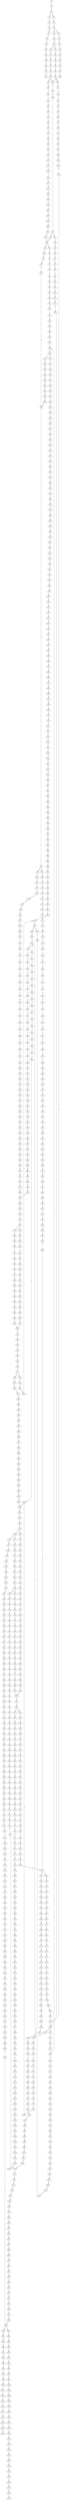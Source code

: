 strict digraph  {
	S0 -> S1 [ label = C ];
	S1 -> S2 [ label = C ];
	S2 -> S3 [ label = C ];
	S2 -> S4 [ label = T ];
	S3 -> S5 [ label = A ];
	S4 -> S6 [ label = A ];
	S5 -> S7 [ label = G ];
	S6 -> S8 [ label = G ];
	S7 -> S9 [ label = T ];
	S7 -> S10 [ label = G ];
	S8 -> S11 [ label = G ];
	S9 -> S12 [ label = T ];
	S10 -> S13 [ label = T ];
	S11 -> S14 [ label = T ];
	S12 -> S15 [ label = G ];
	S13 -> S16 [ label = G ];
	S14 -> S17 [ label = G ];
	S15 -> S18 [ label = T ];
	S16 -> S19 [ label = C ];
	S16 -> S20 [ label = G ];
	S17 -> S21 [ label = T ];
	S18 -> S22 [ label = G ];
	S19 -> S23 [ label = G ];
	S20 -> S24 [ label = G ];
	S21 -> S25 [ label = G ];
	S22 -> S26 [ label = C ];
	S23 -> S27 [ label = C ];
	S24 -> S28 [ label = C ];
	S25 -> S29 [ label = C ];
	S26 -> S30 [ label = G ];
	S27 -> S31 [ label = G ];
	S28 -> S32 [ label = T ];
	S29 -> S33 [ label = G ];
	S30 -> S34 [ label = T ];
	S31 -> S35 [ label = T ];
	S32 -> S36 [ label = T ];
	S33 -> S37 [ label = T ];
	S34 -> S38 [ label = C ];
	S35 -> S39 [ label = C ];
	S36 -> S40 [ label = C ];
	S37 -> S41 [ label = C ];
	S38 -> S42 [ label = G ];
	S39 -> S43 [ label = G ];
	S40 -> S44 [ label = G ];
	S41 -> S42 [ label = G ];
	S42 -> S45 [ label = A ];
	S43 -> S46 [ label = T ];
	S44 -> S47 [ label = A ];
	S45 -> S48 [ label = A ];
	S46 -> S49 [ label = G ];
	S47 -> S50 [ label = A ];
	S48 -> S51 [ label = C ];
	S49 -> S52 [ label = C ];
	S50 -> S53 [ label = C ];
	S51 -> S54 [ label = C ];
	S51 -> S55 [ label = A ];
	S52 -> S56 [ label = A ];
	S53 -> S57 [ label = A ];
	S54 -> S58 [ label = T ];
	S55 -> S59 [ label = C ];
	S56 -> S60 [ label = T ];
	S57 -> S61 [ label = C ];
	S58 -> S62 [ label = T ];
	S58 -> S63 [ label = G ];
	S59 -> S64 [ label = C ];
	S60 -> S65 [ label = C ];
	S61 -> S66 [ label = G ];
	S62 -> S67 [ label = C ];
	S63 -> S68 [ label = T ];
	S64 -> S69 [ label = C ];
	S65 -> S70 [ label = C ];
	S66 -> S71 [ label = C ];
	S67 -> S72 [ label = G ];
	S68 -> S73 [ label = C ];
	S69 -> S74 [ label = G ];
	S70 -> S75 [ label = G ];
	S71 -> S76 [ label = G ];
	S72 -> S77 [ label = T ];
	S73 -> S78 [ label = G ];
	S74 -> S79 [ label = T ];
	S75 -> S80 [ label = C ];
	S76 -> S81 [ label = C ];
	S77 -> S82 [ label = A ];
	S78 -> S83 [ label = C ];
	S79 -> S84 [ label = A ];
	S80 -> S85 [ label = A ];
	S81 -> S86 [ label = A ];
	S82 -> S87 [ label = C ];
	S83 -> S88 [ label = G ];
	S84 -> S89 [ label = C ];
	S85 -> S90 [ label = C ];
	S86 -> S91 [ label = C ];
	S87 -> S92 [ label = T ];
	S88 -> S93 [ label = C ];
	S89 -> S94 [ label = G ];
	S90 -> S95 [ label = G ];
	S91 -> S96 [ label = G ];
	S92 -> S97 [ label = T ];
	S93 -> S98 [ label = G ];
	S93 -> S99 [ label = A ];
	S94 -> S100 [ label = T ];
	S95 -> S101 [ label = T ];
	S96 -> S102 [ label = T ];
	S97 -> S103 [ label = C ];
	S98 -> S104 [ label = A ];
	S99 -> S105 [ label = A ];
	S100 -> S106 [ label = C ];
	S101 -> S107 [ label = C ];
	S102 -> S108 [ label = C ];
	S103 -> S109 [ label = A ];
	S104 -> S110 [ label = G ];
	S105 -> S111 [ label = C ];
	S106 -> S112 [ label = C ];
	S107 -> S113 [ label = G ];
	S108 -> S114 [ label = C ];
	S109 -> S115 [ label = A ];
	S110 -> S116 [ label = C ];
	S111 -> S117 [ label = C ];
	S112 -> S118 [ label = A ];
	S113 -> S119 [ label = A ];
	S114 -> S120 [ label = A ];
	S115 -> S121 [ label = G ];
	S116 -> S122 [ label = A ];
	S117 -> S123 [ label = C ];
	S118 -> S124 [ label = G ];
	S119 -> S125 [ label = G ];
	S120 -> S126 [ label = G ];
	S121 -> S127 [ label = C ];
	S122 -> S128 [ label = G ];
	S123 -> S129 [ label = G ];
	S124 -> S130 [ label = C ];
	S125 -> S131 [ label = C ];
	S126 -> S130 [ label = C ];
	S127 -> S132 [ label = G ];
	S128 -> S133 [ label = T ];
	S129 -> S134 [ label = T ];
	S130 -> S135 [ label = T ];
	S130 -> S136 [ label = G ];
	S131 -> S137 [ label = G ];
	S132 -> S138 [ label = A ];
	S133 -> S139 [ label = G ];
	S134 -> S140 [ label = A ];
	S135 -> S141 [ label = T ];
	S136 -> S142 [ label = A ];
	S137 -> S143 [ label = A ];
	S138 -> S144 [ label = G ];
	S139 -> S145 [ label = C ];
	S140 -> S146 [ label = C ];
	S141 -> S147 [ label = C ];
	S142 -> S148 [ label = G ];
	S143 -> S149 [ label = G ];
	S144 -> S150 [ label = T ];
	S145 -> S151 [ label = A ];
	S146 -> S152 [ label = A ];
	S147 -> S153 [ label = A ];
	S148 -> S154 [ label = T ];
	S149 -> S155 [ label = T ];
	S150 -> S156 [ label = C ];
	S151 -> S157 [ label = A ];
	S152 -> S158 [ label = G ];
	S153 -> S159 [ label = C ];
	S154 -> S160 [ label = C ];
	S155 -> S161 [ label = C ];
	S156 -> S162 [ label = C ];
	S157 -> S163 [ label = C ];
	S158 -> S164 [ label = C ];
	S159 -> S165 [ label = G ];
	S160 -> S162 [ label = C ];
	S160 -> S166 [ label = T ];
	S161 -> S167 [ label = G ];
	S162 -> S168 [ label = C ];
	S163 -> S169 [ label = A ];
	S164 -> S170 [ label = A ];
	S165 -> S171 [ label = C ];
	S166 -> S172 [ label = C ];
	S167 -> S173 [ label = A ];
	S168 -> S174 [ label = T ];
	S168 -> S175 [ label = G ];
	S169 -> S176 [ label = G ];
	S170 -> S177 [ label = G ];
	S171 -> S178 [ label = C ];
	S172 -> S179 [ label = G ];
	S173 -> S180 [ label = A ];
	S174 -> S181 [ label = C ];
	S175 -> S182 [ label = C ];
	S176 -> S183 [ label = C ];
	S177 -> S184 [ label = G ];
	S178 -> S185 [ label = C ];
	S179 -> S186 [ label = T ];
	S180 -> S187 [ label = C ];
	S181 -> S188 [ label = C ];
	S182 -> S189 [ label = C ];
	S183 -> S190 [ label = T ];
	S184 -> S191 [ label = T ];
	S185 -> S192 [ label = T ];
	S186 -> S193 [ label = C ];
	S187 -> S194 [ label = C ];
	S188 -> S195 [ label = G ];
	S189 -> S196 [ label = T ];
	S190 -> S197 [ label = A ];
	S191 -> S198 [ label = G ];
	S192 -> S199 [ label = T ];
	S193 -> S200 [ label = T ];
	S194 -> S58 [ label = T ];
	S195 -> S201 [ label = G ];
	S196 -> S202 [ label = G ];
	S197 -> S203 [ label = C ];
	S198 -> S204 [ label = C ];
	S199 -> S205 [ label = C ];
	S200 -> S206 [ label = G ];
	S201 -> S207 [ label = T ];
	S202 -> S208 [ label = T ];
	S203 -> S209 [ label = G ];
	S204 -> S210 [ label = A ];
	S205 -> S211 [ label = A ];
	S206 -> S212 [ label = T ];
	S207 -> S213 [ label = C ];
	S208 -> S214 [ label = C ];
	S209 -> S215 [ label = A ];
	S210 -> S216 [ label = C ];
	S211 -> S217 [ label = T ];
	S212 -> S218 [ label = T ];
	S213 -> S219 [ label = T ];
	S214 -> S220 [ label = G ];
	S215 -> S221 [ label = G ];
	S216 -> S222 [ label = G ];
	S217 -> S223 [ label = C ];
	S218 -> S224 [ label = C ];
	S219 -> S225 [ label = G ];
	S220 -> S226 [ label = C ];
	S221 -> S227 [ label = A ];
	S222 -> S228 [ label = C ];
	S223 -> S229 [ label = C ];
	S224 -> S230 [ label = C ];
	S225 -> S231 [ label = G ];
	S226 -> S88 [ label = G ];
	S227 -> S232 [ label = A ];
	S228 -> S233 [ label = G ];
	S229 -> S234 [ label = A ];
	S230 -> S235 [ label = G ];
	S231 -> S236 [ label = A ];
	S232 -> S237 [ label = C ];
	S233 -> S238 [ label = G ];
	S234 -> S239 [ label = G ];
	S235 -> S240 [ label = T ];
	S236 -> S241 [ label = G ];
	S237 -> S242 [ label = T ];
	S238 -> S243 [ label = T ];
	S239 -> S244 [ label = A ];
	S240 -> S245 [ label = G ];
	S241 -> S246 [ label = G ];
	S242 -> S247 [ label = G ];
	S243 -> S248 [ label = G ];
	S244 -> S249 [ label = A ];
	S245 -> S250 [ label = G ];
	S246 -> S251 [ label = G ];
	S247 -> S252 [ label = G ];
	S248 -> S253 [ label = C ];
	S249 -> S254 [ label = C ];
	S250 -> S255 [ label = C ];
	S251 -> S256 [ label = T ];
	S252 -> S257 [ label = C ];
	S253 -> S258 [ label = C ];
	S254 -> S259 [ label = C ];
	S255 -> S260 [ label = C ];
	S256 -> S261 [ label = G ];
	S257 -> S262 [ label = G ];
	S258 -> S263 [ label = G ];
	S259 -> S264 [ label = A ];
	S259 -> S265 [ label = G ];
	S260 -> S266 [ label = C ];
	S261 -> S267 [ label = T ];
	S262 -> S268 [ label = C ];
	S263 -> S269 [ label = C ];
	S264 -> S270 [ label = G ];
	S264 -> S271 [ label = C ];
	S265 -> S272 [ label = G ];
	S266 -> S273 [ label = G ];
	S267 -> S274 [ label = T ];
	S268 -> S275 [ label = A ];
	S269 -> S276 [ label = A ];
	S270 -> S277 [ label = A ];
	S271 -> S278 [ label = C ];
	S272 -> S279 [ label = A ];
	S273 -> S280 [ label = T ];
	S274 -> S281 [ label = C ];
	S275 -> S282 [ label = G ];
	S276 -> S283 [ label = A ];
	S277 -> S284 [ label = C ];
	S278 -> S285 [ label = A ];
	S279 -> S286 [ label = C ];
	S280 -> S287 [ label = C ];
	S281 -> S288 [ label = C ];
	S282 -> S289 [ label = C ];
	S283 -> S290 [ label = C ];
	S284 -> S291 [ label = T ];
	S285 -> S292 [ label = C ];
	S286 -> S293 [ label = G ];
	S287 -> S294 [ label = C ];
	S288 -> S295 [ label = A ];
	S289 -> S296 [ label = G ];
	S290 -> S297 [ label = C ];
	S291 -> S298 [ label = C ];
	S292 -> S299 [ label = C ];
	S293 -> S300 [ label = C ];
	S294 -> S301 [ label = A ];
	S295 -> S302 [ label = G ];
	S296 -> S303 [ label = G ];
	S297 -> S304 [ label = A ];
	S298 -> S305 [ label = C ];
	S299 -> S306 [ label = C ];
	S300 -> S307 [ label = C ];
	S301 -> S308 [ label = G ];
	S302 -> S309 [ label = C ];
	S303 -> S310 [ label = G ];
	S304 -> S311 [ label = G ];
	S305 -> S312 [ label = C ];
	S306 -> S313 [ label = C ];
	S307 -> S314 [ label = C ];
	S308 -> S315 [ label = T ];
	S309 -> S316 [ label = A ];
	S310 -> S317 [ label = T ];
	S311 -> S318 [ label = T ];
	S312 -> S319 [ label = A ];
	S313 -> S320 [ label = T ];
	S314 -> S321 [ label = A ];
	S315 -> S322 [ label = A ];
	S316 -> S323 [ label = G ];
	S317 -> S324 [ label = G ];
	S318 -> S325 [ label = C ];
	S319 -> S326 [ label = T ];
	S320 -> S327 [ label = T ];
	S321 -> S328 [ label = T ];
	S322 -> S329 [ label = G ];
	S323 -> S330 [ label = A ];
	S324 -> S331 [ label = C ];
	S325 -> S332 [ label = G ];
	S326 -> S333 [ label = C ];
	S327 -> S334 [ label = C ];
	S328 -> S335 [ label = C ];
	S329 -> S336 [ label = G ];
	S329 -> S337 [ label = C ];
	S330 -> S338 [ label = T ];
	S331 -> S339 [ label = C ];
	S332 -> S340 [ label = C ];
	S333 -> S341 [ label = T ];
	S334 -> S342 [ label = C ];
	S334 -> S343 [ label = G ];
	S335 -> S344 [ label = G ];
	S336 -> S345 [ label = G ];
	S337 -> S346 [ label = T ];
	S338 -> S347 [ label = A ];
	S339 -> S348 [ label = G ];
	S340 -> S349 [ label = G ];
	S341 -> S350 [ label = G ];
	S342 -> S351 [ label = T ];
	S343 -> S352 [ label = A ];
	S344 -> S353 [ label = T ];
	S345 -> S354 [ label = T ];
	S346 -> S355 [ label = C ];
	S347 -> S356 [ label = A ];
	S348 -> S357 [ label = C ];
	S349 -> S358 [ label = C ];
	S350 -> S359 [ label = C ];
	S351 -> S360 [ label = G ];
	S352 -> S361 [ label = T ];
	S353 -> S362 [ label = C ];
	S354 -> S363 [ label = C ];
	S355 -> S364 [ label = C ];
	S356 -> S365 [ label = A ];
	S357 -> S366 [ label = C ];
	S358 -> S367 [ label = A ];
	S359 -> S368 [ label = C ];
	S360 -> S369 [ label = T ];
	S361 -> S370 [ label = C ];
	S362 -> S371 [ label = C ];
	S363 -> S372 [ label = A ];
	S364 -> S373 [ label = A ];
	S365 -> S374 [ label = A ];
	S366 -> S375 [ label = G ];
	S367 -> S376 [ label = G ];
	S368 -> S377 [ label = A ];
	S369 -> S378 [ label = C ];
	S370 -> S379 [ label = G ];
	S371 -> S380 [ label = T ];
	S372 -> S381 [ label = C ];
	S373 -> S382 [ label = C ];
	S374 -> S383 [ label = A ];
	S375 -> S384 [ label = G ];
	S376 -> S385 [ label = C ];
	S377 -> S386 [ label = G ];
	S378 -> S387 [ label = C ];
	S379 -> S388 [ label = T ];
	S380 -> S389 [ label = C ];
	S381 -> S390 [ label = T ];
	S382 -> S391 [ label = C ];
	S383 -> S392 [ label = C ];
	S384 -> S393 [ label = T ];
	S385 -> S394 [ label = C ];
	S386 -> S395 [ label = T ];
	S387 -> S396 [ label = T ];
	S388 -> S397 [ label = T ];
	S389 -> S398 [ label = T ];
	S390 -> S399 [ label = C ];
	S391 -> S400 [ label = G ];
	S392 -> S401 [ label = T ];
	S393 -> S402 [ label = G ];
	S394 -> S403 [ label = G ];
	S395 -> S404 [ label = C ];
	S396 -> S405 [ label = T ];
	S397 -> S406 [ label = T ];
	S398 -> S407 [ label = T ];
	S399 -> S408 [ label = G ];
	S400 -> S409 [ label = G ];
	S401 -> S410 [ label = T ];
	S402 -> S411 [ label = G ];
	S403 -> S412 [ label = G ];
	S404 -> S413 [ label = G ];
	S405 -> S414 [ label = G ];
	S406 -> S415 [ label = G ];
	S407 -> S416 [ label = C ];
	S408 -> S417 [ label = C ];
	S409 -> S418 [ label = A ];
	S410 -> S419 [ label = T ];
	S411 -> S420 [ label = T ];
	S412 -> S421 [ label = T ];
	S413 -> S422 [ label = T ];
	S414 -> S423 [ label = T ];
	S415 -> S424 [ label = T ];
	S416 -> S425 [ label = T ];
	S417 -> S426 [ label = T ];
	S418 -> S427 [ label = C ];
	S419 -> S428 [ label = G ];
	S420 -> S429 [ label = G ];
	S421 -> S430 [ label = G ];
	S422 -> S431 [ label = A ];
	S423 -> S432 [ label = A ];
	S424 -> S433 [ label = A ];
	S425 -> S434 [ label = C ];
	S426 -> S435 [ label = T ];
	S427 -> S436 [ label = G ];
	S428 -> S437 [ label = C ];
	S429 -> S438 [ label = G ];
	S430 -> S439 [ label = G ];
	S431 -> S440 [ label = A ];
	S432 -> S441 [ label = G ];
	S433 -> S442 [ label = G ];
	S434 -> S443 [ label = G ];
	S435 -> S444 [ label = C ];
	S436 -> S445 [ label = T ];
	S437 -> S446 [ label = C ];
	S438 -> S447 [ label = A ];
	S439 -> S448 [ label = A ];
	S440 -> S449 [ label = G ];
	S441 -> S450 [ label = G ];
	S442 -> S451 [ label = G ];
	S443 -> S452 [ label = G ];
	S444 -> S453 [ label = A ];
	S445 -> S454 [ label = C ];
	S446 -> S455 [ label = G ];
	S447 -> S456 [ label = A ];
	S448 -> S457 [ label = A ];
	S449 -> S458 [ label = A ];
	S450 -> S459 [ label = A ];
	S451 -> S460 [ label = A ];
	S452 -> S461 [ label = A ];
	S453 -> S462 [ label = T ];
	S454 -> S463 [ label = G ];
	S455 -> S464 [ label = T ];
	S456 -> S465 [ label = C ];
	S457 -> S466 [ label = G ];
	S458 -> S467 [ label = C ];
	S459 -> S468 [ label = G ];
	S460 -> S469 [ label = A ];
	S461 -> S470 [ label = G ];
	S462 -> S471 [ label = C ];
	S463 -> S472 [ label = T ];
	S464 -> S473 [ label = A ];
	S465 -> S474 [ label = C ];
	S466 -> S475 [ label = A ];
	S467 -> S476 [ label = G ];
	S468 -> S477 [ label = A ];
	S469 -> S478 [ label = A ];
	S470 -> S479 [ label = A ];
	S471 -> S480 [ label = C ];
	S472 -> S481 [ label = G ];
	S473 -> S482 [ label = G ];
	S474 -> S483 [ label = T ];
	S475 -> S484 [ label = A ];
	S476 -> S485 [ label = G ];
	S477 -> S486 [ label = G ];
	S478 -> S487 [ label = G ];
	S479 -> S488 [ label = G ];
	S480 -> S234 [ label = A ];
	S481 -> S489 [ label = A ];
	S482 -> S490 [ label = C ];
	S483 -> S491 [ label = C ];
	S484 -> S492 [ label = C ];
	S485 -> S493 [ label = C ];
	S486 -> S494 [ label = G ];
	S487 -> S495 [ label = G ];
	S488 -> S496 [ label = G ];
	S489 -> S497 [ label = C ];
	S490 -> S498 [ label = C ];
	S491 -> S499 [ label = G ];
	S492 -> S500 [ label = G ];
	S493 -> S501 [ label = T ];
	S494 -> S502 [ label = T ];
	S495 -> S503 [ label = T ];
	S496 -> S504 [ label = T ];
	S497 -> S505 [ label = C ];
	S498 -> S506 [ label = G ];
	S499 -> S507 [ label = G ];
	S500 -> S508 [ label = G ];
	S501 -> S509 [ label = C ];
	S502 -> S510 [ label = C ];
	S503 -> S511 [ label = C ];
	S504 -> S510 [ label = C ];
	S505 -> S512 [ label = G ];
	S506 -> S513 [ label = G ];
	S507 -> S514 [ label = C ];
	S508 -> S515 [ label = C ];
	S509 -> S516 [ label = T ];
	S510 -> S517 [ label = C ];
	S511 -> S518 [ label = C ];
	S512 -> S519 [ label = G ];
	S513 -> S520 [ label = T ];
	S514 -> S521 [ label = A ];
	S515 -> S522 [ label = A ];
	S516 -> S523 [ label = C ];
	S517 -> S524 [ label = C ];
	S518 -> S525 [ label = C ];
	S519 -> S526 [ label = T ];
	S520 -> S527 [ label = G ];
	S521 -> S528 [ label = C ];
	S522 -> S529 [ label = C ];
	S523 -> S530 [ label = G ];
	S524 -> S531 [ label = A ];
	S524 -> S532 [ label = G ];
	S525 -> S533 [ label = G ];
	S526 -> S534 [ label = C ];
	S527 -> S535 [ label = A ];
	S528 -> S536 [ label = G ];
	S529 -> S537 [ label = C ];
	S529 -> S538 [ label = T ];
	S530 -> S539 [ label = A ];
	S531 -> S540 [ label = G ];
	S532 -> S541 [ label = G ];
	S533 -> S542 [ label = A ];
	S534 -> S543 [ label = G ];
	S535 -> S544 [ label = C ];
	S536 -> S545 [ label = C ];
	S537 -> S546 [ label = G ];
	S538 -> S547 [ label = G ];
	S539 -> S548 [ label = A ];
	S540 -> S549 [ label = A ];
	S541 -> S550 [ label = A ];
	S542 -> S551 [ label = A ];
	S543 -> S552 [ label = C ];
	S544 -> S553 [ label = G ];
	S545 -> S554 [ label = G ];
	S546 -> S555 [ label = G ];
	S547 -> S556 [ label = G ];
	S548 -> S557 [ label = G ];
	S549 -> S558 [ label = G ];
	S550 -> S559 [ label = G ];
	S551 -> S560 [ label = G ];
	S552 -> S561 [ label = G ];
	S553 -> S562 [ label = T ];
	S554 -> S563 [ label = C ];
	S555 -> S564 [ label = G ];
	S556 -> S565 [ label = G ];
	S557 -> S566 [ label = T ];
	S558 -> S567 [ label = C ];
	S559 -> S568 [ label = G ];
	S560 -> S569 [ label = T ];
	S561 -> S570 [ label = T ];
	S562 -> S571 [ label = G ];
	S563 -> S572 [ label = G ];
	S564 -> S573 [ label = A ];
	S565 -> S574 [ label = A ];
	S566 -> S575 [ label = C ];
	S567 -> S576 [ label = C ];
	S568 -> S577 [ label = C ];
	S569 -> S578 [ label = C ];
	S570 -> S579 [ label = A ];
	S571 -> S580 [ label = G ];
	S572 -> S581 [ label = C ];
	S572 -> S582 [ label = G ];
	S573 -> S583 [ label = A ];
	S574 -> S584 [ label = A ];
	S575 -> S585 [ label = G ];
	S576 -> S586 [ label = A ];
	S577 -> S587 [ label = G ];
	S578 -> S588 [ label = G ];
	S579 -> S589 [ label = G ];
	S580 -> S590 [ label = G ];
	S581 -> S591 [ label = G ];
	S582 -> S592 [ label = C ];
	S583 -> S593 [ label = T ];
	S584 -> S594 [ label = C ];
	S585 -> S595 [ label = C ];
	S586 -> S596 [ label = C ];
	S587 -> S597 [ label = T ];
	S588 -> S598 [ label = A ];
	S589 -> S599 [ label = C ];
	S590 -> S600 [ label = T ];
	S591 -> S601 [ label = T ];
	S592 -> S602 [ label = T ];
	S593 -> S603 [ label = T ];
	S594 -> S604 [ label = T ];
	S595 -> S605 [ label = G ];
	S596 -> S606 [ label = G ];
	S597 -> S607 [ label = G ];
	S598 -> S608 [ label = G ];
	S599 -> S609 [ label = C ];
	S600 -> S610 [ label = A ];
	S601 -> S611 [ label = C ];
	S602 -> S612 [ label = G ];
	S603 -> S613 [ label = G ];
	S604 -> S614 [ label = G ];
	S605 -> S615 [ label = G ];
	S606 -> S616 [ label = G ];
	S607 -> S617 [ label = G ];
	S608 -> S618 [ label = G ];
	S609 -> S619 [ label = G ];
	S610 -> S620 [ label = C ];
	S611 -> S621 [ label = G ];
	S612 -> S622 [ label = G ];
	S613 -> S623 [ label = A ];
	S614 -> S624 [ label = G ];
	S615 -> S625 [ label = C ];
	S616 -> S626 [ label = T ];
	S617 -> S627 [ label = T ];
	S618 -> S628 [ label = T ];
	S619 -> S629 [ label = C ];
	S620 -> S630 [ label = T ];
	S621 -> S631 [ label = A ];
	S622 -> S632 [ label = A ];
	S623 -> S633 [ label = A ];
	S624 -> S634 [ label = A ];
	S625 -> S635 [ label = T ];
	S626 -> S636 [ label = T ];
	S627 -> S637 [ label = A ];
	S628 -> S638 [ label = A ];
	S629 -> S639 [ label = T ];
	S630 -> S640 [ label = A ];
	S631 -> S641 [ label = C ];
	S632 -> S642 [ label = A ];
	S633 -> S643 [ label = C ];
	S634 -> S644 [ label = C ];
	S635 -> S645 [ label = A ];
	S636 -> S646 [ label = A ];
	S637 -> S647 [ label = T ];
	S638 -> S648 [ label = T ];
	S639 -> S649 [ label = G ];
	S640 -> S650 [ label = T ];
	S641 -> S651 [ label = G ];
	S642 -> S652 [ label = T ];
	S643 -> S653 [ label = C ];
	S644 -> S654 [ label = C ];
	S645 -> S655 [ label = T ];
	S646 -> S656 [ label = C ];
	S647 -> S657 [ label = G ];
	S648 -> S658 [ label = A ];
	S649 -> S659 [ label = G ];
	S650 -> S660 [ label = T ];
	S651 -> S661 [ label = C ];
	S652 -> S662 [ label = G ];
	S653 -> S663 [ label = C ];
	S654 -> S664 [ label = C ];
	S655 -> S665 [ label = A ];
	S656 -> S666 [ label = T ];
	S657 -> S667 [ label = A ];
	S658 -> S668 [ label = A ];
	S659 -> S669 [ label = A ];
	S660 -> S670 [ label = G ];
	S661 -> S671 [ label = G ];
	S662 -> S672 [ label = G ];
	S663 -> S673 [ label = G ];
	S664 -> S674 [ label = G ];
	S665 -> S675 [ label = G ];
	S666 -> S676 [ label = G ];
	S667 -> S677 [ label = G ];
	S668 -> S678 [ label = G ];
	S669 -> S679 [ label = A ];
	S670 -> S680 [ label = G ];
	S671 -> S681 [ label = C ];
	S672 -> S682 [ label = G ];
	S673 -> S683 [ label = T ];
	S674 -> S684 [ label = T ];
	S675 -> S685 [ label = T ];
	S676 -> S686 [ label = C ];
	S677 -> S687 [ label = C ];
	S678 -> S688 [ label = T ];
	S679 -> S689 [ label = G ];
	S680 -> S690 [ label = A ];
	S681 -> S691 [ label = C ];
	S682 -> S692 [ label = G ];
	S683 -> S693 [ label = C ];
	S684 -> S694 [ label = C ];
	S685 -> S695 [ label = A ];
	S686 -> S696 [ label = A ];
	S687 -> S697 [ label = G ];
	S688 -> S698 [ label = C ];
	S689 -> S699 [ label = A ];
	S690 -> S700 [ label = A ];
	S691 -> S701 [ label = T ];
	S692 -> S702 [ label = T ];
	S693 -> S703 [ label = T ];
	S694 -> S704 [ label = T ];
	S695 -> S705 [ label = G ];
	S696 -> S706 [ label = G ];
	S697 -> S707 [ label = G ];
	S698 -> S708 [ label = G ];
	S699 -> S709 [ label = A ];
	S700 -> S710 [ label = C ];
	S701 -> S711 [ label = C ];
	S702 -> S712 [ label = C ];
	S703 -> S713 [ label = C ];
	S704 -> S713 [ label = C ];
	S705 -> S714 [ label = C ];
	S706 -> S715 [ label = A ];
	S707 -> S716 [ label = T ];
	S708 -> S717 [ label = T ];
	S709 -> S492 [ label = C ];
	S710 -> S718 [ label = G ];
	S711 -> S719 [ label = G ];
	S712 -> S720 [ label = C ];
	S713 -> S721 [ label = G ];
	S714 -> S722 [ label = C ];
	S715 -> S723 [ label = C ];
	S716 -> S724 [ label = C ];
	S717 -> S725 [ label = G ];
	S718 -> S726 [ label = G ];
	S719 -> S727 [ label = G ];
	S720 -> S728 [ label = G ];
	S721 -> S729 [ label = G ];
	S722 -> S730 [ label = G ];
	S723 -> S731 [ label = G ];
	S724 -> S732 [ label = G ];
	S725 -> S733 [ label = G ];
	S726 -> S734 [ label = T ];
	S727 -> S735 [ label = G ];
	S728 -> S736 [ label = C ];
	S729 -> S737 [ label = C ];
	S730 -> S738 [ label = A ];
	S731 -> S739 [ label = G ];
	S732 -> S740 [ label = C ];
	S733 -> S741 [ label = T ];
	S734 -> S742 [ label = A ];
	S735 -> S743 [ label = C ];
	S736 -> S744 [ label = C ];
	S737 -> S745 [ label = A ];
	S738 -> S746 [ label = A ];
	S739 -> S747 [ label = A ];
	S740 -> S748 [ label = A ];
	S741 -> S749 [ label = A ];
	S742 -> S750 [ label = C ];
	S743 -> S751 [ label = T ];
	S744 -> S752 [ label = G ];
	S745 -> S753 [ label = C ];
	S746 -> S754 [ label = A ];
	S747 -> S755 [ label = C ];
	S748 -> S756 [ label = C ];
	S749 -> S757 [ label = C ];
	S750 -> S758 [ label = G ];
	S751 -> S759 [ label = C ];
	S752 -> S760 [ label = G ];
	S753 -> S761 [ label = C ];
	S754 -> S762 [ label = C ];
	S755 -> S763 [ label = A ];
	S756 -> S764 [ label = G ];
	S757 -> S765 [ label = C ];
	S758 -> S766 [ label = A ];
	S759 -> S767 [ label = A ];
	S760 -> S768 [ label = A ];
	S761 -> S769 [ label = G ];
	S762 -> S770 [ label = C ];
	S763 -> S771 [ label = C ];
	S764 -> S772 [ label = C ];
	S765 -> S773 [ label = G ];
	S766 -> S774 [ label = A ];
	S767 -> S775 [ label = C ];
	S768 -> S776 [ label = A ];
	S769 -> S777 [ label = A ];
	S770 -> S778 [ label = C ];
	S771 -> S779 [ label = A ];
	S772 -> S780 [ label = G ];
	S773 -> S781 [ label = G ];
	S774 -> S782 [ label = G ];
	S775 -> S783 [ label = G ];
	S776 -> S784 [ label = C ];
	S777 -> S785 [ label = G ];
	S777 -> S786 [ label = A ];
	S778 -> S787 [ label = C ];
	S779 -> S788 [ label = C ];
	S780 -> S789 [ label = C ];
	S781 -> S790 [ label = T ];
	S782 -> S791 [ label = A ];
	S783 -> S792 [ label = T ];
	S784 -> S793 [ label = T ];
	S785 -> S794 [ label = T ];
	S786 -> S795 [ label = T ];
	S787 -> S796 [ label = G ];
	S788 -> S797 [ label = C ];
	S789 -> S572 [ label = G ];
	S790 -> S798 [ label = G ];
	S791 -> S799 [ label = A ];
	S792 -> S800 [ label = C ];
	S793 -> S801 [ label = G ];
	S794 -> S802 [ label = C ];
	S795 -> S803 [ label = G ];
	S796 -> S804 [ label = A ];
	S797 -> S805 [ label = T ];
	S798 -> S806 [ label = G ];
	S799 -> S807 [ label = G ];
	S800 -> S808 [ label = C ];
	S801 -> S809 [ label = C ];
	S802 -> S810 [ label = C ];
	S803 -> S811 [ label = T ];
	S804 -> S812 [ label = C ];
	S805 -> S813 [ label = C ];
	S806 -> S814 [ label = T ];
	S807 -> S815 [ label = T ];
	S808 -> S816 [ label = A ];
	S809 -> S817 [ label = A ];
	S810 -> S818 [ label = A ];
	S811 -> S819 [ label = A ];
	S812 -> S820 [ label = T ];
	S813 -> S821 [ label = T ];
	S814 -> S822 [ label = T ];
	S815 -> S823 [ label = G ];
	S816 -> S126 [ label = G ];
	S817 -> S824 [ label = A ];
	S818 -> S825 [ label = G ];
	S819 -> S826 [ label = G ];
	S820 -> S827 [ label = A ];
	S821 -> S828 [ label = A ];
	S822 -> S829 [ label = A ];
	S823 -> S830 [ label = T ];
	S824 -> S831 [ label = C ];
	S825 -> S832 [ label = T ];
	S825 -> S833 [ label = C ];
	S826 -> S834 [ label = T ];
	S827 -> S835 [ label = G ];
	S828 -> S836 [ label = G ];
	S829 -> S837 [ label = G ];
	S830 -> S838 [ label = C ];
	S831 -> S839 [ label = C ];
	S832 -> S840 [ label = A ];
	S833 -> S841 [ label = T ];
	S834 -> S842 [ label = T ];
	S835 -> S843 [ label = A ];
	S836 -> S844 [ label = A ];
	S837 -> S845 [ label = A ];
	S838 -> S846 [ label = C ];
	S839 -> S847 [ label = A ];
	S840 -> S329 [ label = G ];
	S841 -> S141 [ label = T ];
	S842 -> S848 [ label = T ];
	S843 -> S849 [ label = A ];
	S844 -> S850 [ label = A ];
	S845 -> S851 [ label = A ];
	S846 -> S852 [ label = T ];
	S847 -> S853 [ label = G ];
	S848 -> S854 [ label = C ];
	S849 -> S855 [ label = T ];
	S850 -> S856 [ label = C ];
	S851 -> S857 [ label = G ];
	S852 -> S858 [ label = G ];
	S853 -> S859 [ label = A ];
	S854 -> S860 [ label = A ];
	S855 -> S861 [ label = C ];
	S856 -> S862 [ label = G ];
	S857 -> S863 [ label = G ];
	S858 -> S864 [ label = G ];
	S859 -> S865 [ label = A ];
	S860 -> S866 [ label = C ];
	S861 -> S867 [ label = G ];
	S862 -> S868 [ label = A ];
	S863 -> S869 [ label = G ];
	S864 -> S870 [ label = C ];
	S865 -> S871 [ label = C ];
	S866 -> S872 [ label = T ];
	S867 -> S873 [ label = G ];
	S868 -> S874 [ label = G ];
	S869 -> S875 [ label = G ];
	S870 -> S876 [ label = C ];
	S871 -> S877 [ label = A ];
	S872 -> S878 [ label = C ];
	S873 -> S879 [ label = G ];
	S874 -> S880 [ label = G ];
	S875 -> S881 [ label = G ];
	S876 -> S882 [ label = T ];
	S877 -> S883 [ label = G ];
	S878 -> S884 [ label = C ];
	S879 -> S885 [ label = T ];
	S880 -> S886 [ label = T ];
	S881 -> S887 [ label = T ];
	S882 -> S888 [ label = G ];
	S883 -> S889 [ label = C ];
	S884 -> S890 [ label = T ];
	S885 -> S891 [ label = A ];
	S886 -> S892 [ label = G ];
	S887 -> S893 [ label = C ];
	S888 -> S894 [ label = G ];
	S889 -> S895 [ label = C ];
	S890 -> S896 [ label = T ];
	S891 -> S897 [ label = T ];
	S892 -> S898 [ label = T ];
	S893 -> S899 [ label = C ];
	S894 -> S900 [ label = G ];
	S895 -> S901 [ label = G ];
	S896 -> S902 [ label = T ];
	S897 -> S903 [ label = C ];
	S898 -> S904 [ label = C ];
	S899 -> S905 [ label = G ];
	S900 -> S906 [ label = T ];
	S901 -> S907 [ label = T ];
	S902 -> S908 [ label = C ];
	S903 -> S909 [ label = C ];
	S904 -> S910 [ label = C ];
	S905 -> S911 [ label = T ];
	S906 -> S912 [ label = C ];
	S907 -> S913 [ label = C ];
	S908 -> S914 [ label = A ];
	S909 -> S915 [ label = C ];
	S910 -> S916 [ label = C ];
	S911 -> S917 [ label = C ];
	S912 -> S918 [ label = C ];
	S913 -> S919 [ label = C ];
	S914 -> S920 [ label = T ];
	S915 -> S921 [ label = G ];
	S916 -> S922 [ label = T ];
	S917 -> S923 [ label = G ];
	S918 -> S924 [ label = C ];
	S919 -> S925 [ label = T ];
	S920 -> S926 [ label = C ];
	S921 -> S927 [ label = A ];
	S922 -> S928 [ label = G ];
	S923 -> S929 [ label = G ];
	S924 -> S930 [ label = G ];
	S925 -> S931 [ label = C ];
	S926 -> S932 [ label = C ];
	S927 -> S933 [ label = A ];
	S928 -> S934 [ label = T ];
	S929 -> S935 [ label = A ];
	S930 -> S936 [ label = A ];
	S931 -> S937 [ label = T ];
	S932 -> S938 [ label = A ];
	S933 -> S939 [ label = A ];
	S934 -> S940 [ label = C ];
	S935 -> S941 [ label = A ];
	S936 -> S942 [ label = G ];
	S937 -> S943 [ label = G ];
	S938 -> S239 [ label = G ];
	S939 -> S944 [ label = G ];
	S940 -> S945 [ label = C ];
	S941 -> S946 [ label = C ];
	S942 -> S947 [ label = T ];
	S943 -> S948 [ label = T ];
	S944 -> S949 [ label = T ];
	S945 -> S950 [ label = T ];
	S946 -> S951 [ label = A ];
	S946 -> S952 [ label = T ];
	S947 -> S953 [ label = C ];
	S948 -> S954 [ label = C ];
	S949 -> S955 [ label = G ];
	S950 -> S956 [ label = A ];
	S951 -> S957 [ label = G ];
	S952 -> S958 [ label = A ];
	S953 -> S959 [ label = C ];
	S954 -> S960 [ label = G ];
	S955 -> S961 [ label = T ];
	S956 -> S962 [ label = C ];
	S957 -> S963 [ label = G ];
	S958 -> S964 [ label = C ];
	S959 -> S818 [ label = A ];
	S960 -> S965 [ label = T ];
	S961 -> S966 [ label = C ];
	S962 -> S967 [ label = T ];
	S963 -> S968 [ label = A ];
	S964 -> S969 [ label = A ];
	S965 -> S970 [ label = G ];
	S966 -> S971 [ label = G ];
	S967 -> S972 [ label = A ];
	S968 -> S973 [ label = A ];
	S969 -> S974 [ label = A ];
	S970 -> S975 [ label = G ];
	S971 -> S976 [ label = T ];
	S972 -> S977 [ label = C ];
	S973 -> S978 [ label = T ];
	S974 -> S979 [ label = C ];
	S975 -> S980 [ label = T ];
	S976 -> S981 [ label = C ];
	S977 -> S982 [ label = C ];
	S978 -> S983 [ label = A ];
	S979 -> S984 [ label = G ];
	S980 -> S749 [ label = A ];
	S981 -> S985 [ label = G ];
	S982 -> S986 [ label = A ];
	S983 -> S987 [ label = G ];
	S984 -> S988 [ label = A ];
	S985 -> S989 [ label = G ];
	S986 -> S990 [ label = G ];
	S987 -> S991 [ label = T ];
	S988 -> S992 [ label = A ];
	S989 -> S993 [ label = A ];
	S990 -> S994 [ label = G ];
	S991 -> S995 [ label = C ];
	S992 -> S996 [ label = A ];
	S993 -> S997 [ label = A ];
	S994 -> S998 [ label = A ];
	S995 -> S999 [ label = T ];
	S996 -> S1000 [ label = A ];
	S997 -> S946 [ label = C ];
	S998 -> S1001 [ label = G ];
	S999 -> S1002 [ label = C ];
	S1000 -> S1003 [ label = C ];
	S1001 -> S1004 [ label = A ];
	S1002 -> S1005 [ label = T ];
	S1003 -> S1006 [ label = A ];
	S1004 -> S1007 [ label = G ];
	S1005 -> S1008 [ label = C ];
	S1006 -> S1009 [ label = G ];
	S1007 -> S1010 [ label = T ];
	S1008 -> S1011 [ label = T ];
	S1009 -> S1012 [ label = A ];
	S1010 -> S1013 [ label = C ];
	S1011 -> S1014 [ label = G ];
	S1012 -> S1015 [ label = A ];
	S1013 -> S1016 [ label = A ];
	S1014 -> S1017 [ label = A ];
	S1015 -> S1018 [ label = G ];
	S1016 -> S1019 [ label = G ];
	S1017 -> S1020 [ label = G ];
	S1018 -> S1021 [ label = G ];
	S1019 -> S1022 [ label = G ];
	S1020 -> S1023 [ label = T ];
	S1021 -> S1024 [ label = G ];
	S1022 -> S1025 [ label = A ];
	S1023 -> S1026 [ label = A ];
	S1024 -> S1027 [ label = G ];
	S1025 -> S1028 [ label = C ];
	S1027 -> S1029 [ label = T ];
	S1028 -> S1030 [ label = C ];
	S1029 -> S1031 [ label = C ];
	S1030 -> S1032 [ label = A ];
	S1031 -> S1033 [ label = T ];
	S1032 -> S1034 [ label = G ];
	S1033 -> S1035 [ label = C ];
	S1034 -> S1036 [ label = T ];
	S1035 -> S1037 [ label = T ];
	S1036 -> S1038 [ label = C ];
	S1037 -> S1039 [ label = C ];
	S1038 -> S1040 [ label = T ];
	S1039 -> S1041 [ label = G ];
	S1040 -> S1042 [ label = C ];
	S1041 -> S1043 [ label = T ];
	S1042 -> S1044 [ label = T ];
	S1043 -> S1045 [ label = G ];
	S1044 -> S1046 [ label = G ];
	S1045 -> S1047 [ label = G ];
	S1046 -> S1048 [ label = T ];
	S1047 -> S1049 [ label = T ];
	S1048 -> S1050 [ label = A ];
	S1049 -> S1051 [ label = A ];
}
